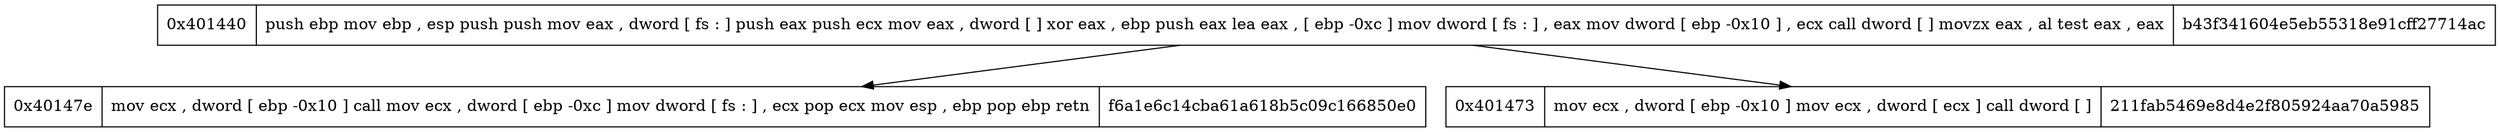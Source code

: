digraph{
node [shape=record];
"0x401440"[label="0x401440|  push ebp
 mov ebp ,  esp
 push
 push
 mov eax ,  dword  [ fs : ]
 push eax
 push ecx
 mov eax ,  dword  [ ]
 xor eax ,  ebp
 push eax
 lea eax ,   [ ebp -0xc ]
 mov dword  [ fs : ] ,  eax
 mov dword  [ ebp -0x10 ] ,  ecx
 call dword  [ ]
 movzx eax ,  al
 test eax ,  eax
| b43f341604e5eb55318e91cff27714ac"] "0x401440" -> "0x40147e""0x401440" -> "0x401473""0x40147e"[label="0x40147e|  mov ecx ,  dword  [ ebp -0x10 ]
 call
 mov ecx ,  dword  [ ebp -0xc ]
 mov dword  [ fs : ] ,  ecx
 pop ecx
 mov esp ,  ebp
 pop ebp
 retn
| f6a1e6c14cba61a618b5c09c166850e0"] "0x401473"[label="0x401473|  mov ecx ,  dword  [ ebp -0x10 ]
 mov ecx ,  dword  [ ecx ]
 call dword  [ ]
| 211fab5469e8d4e2f805924aa70a5985"] }